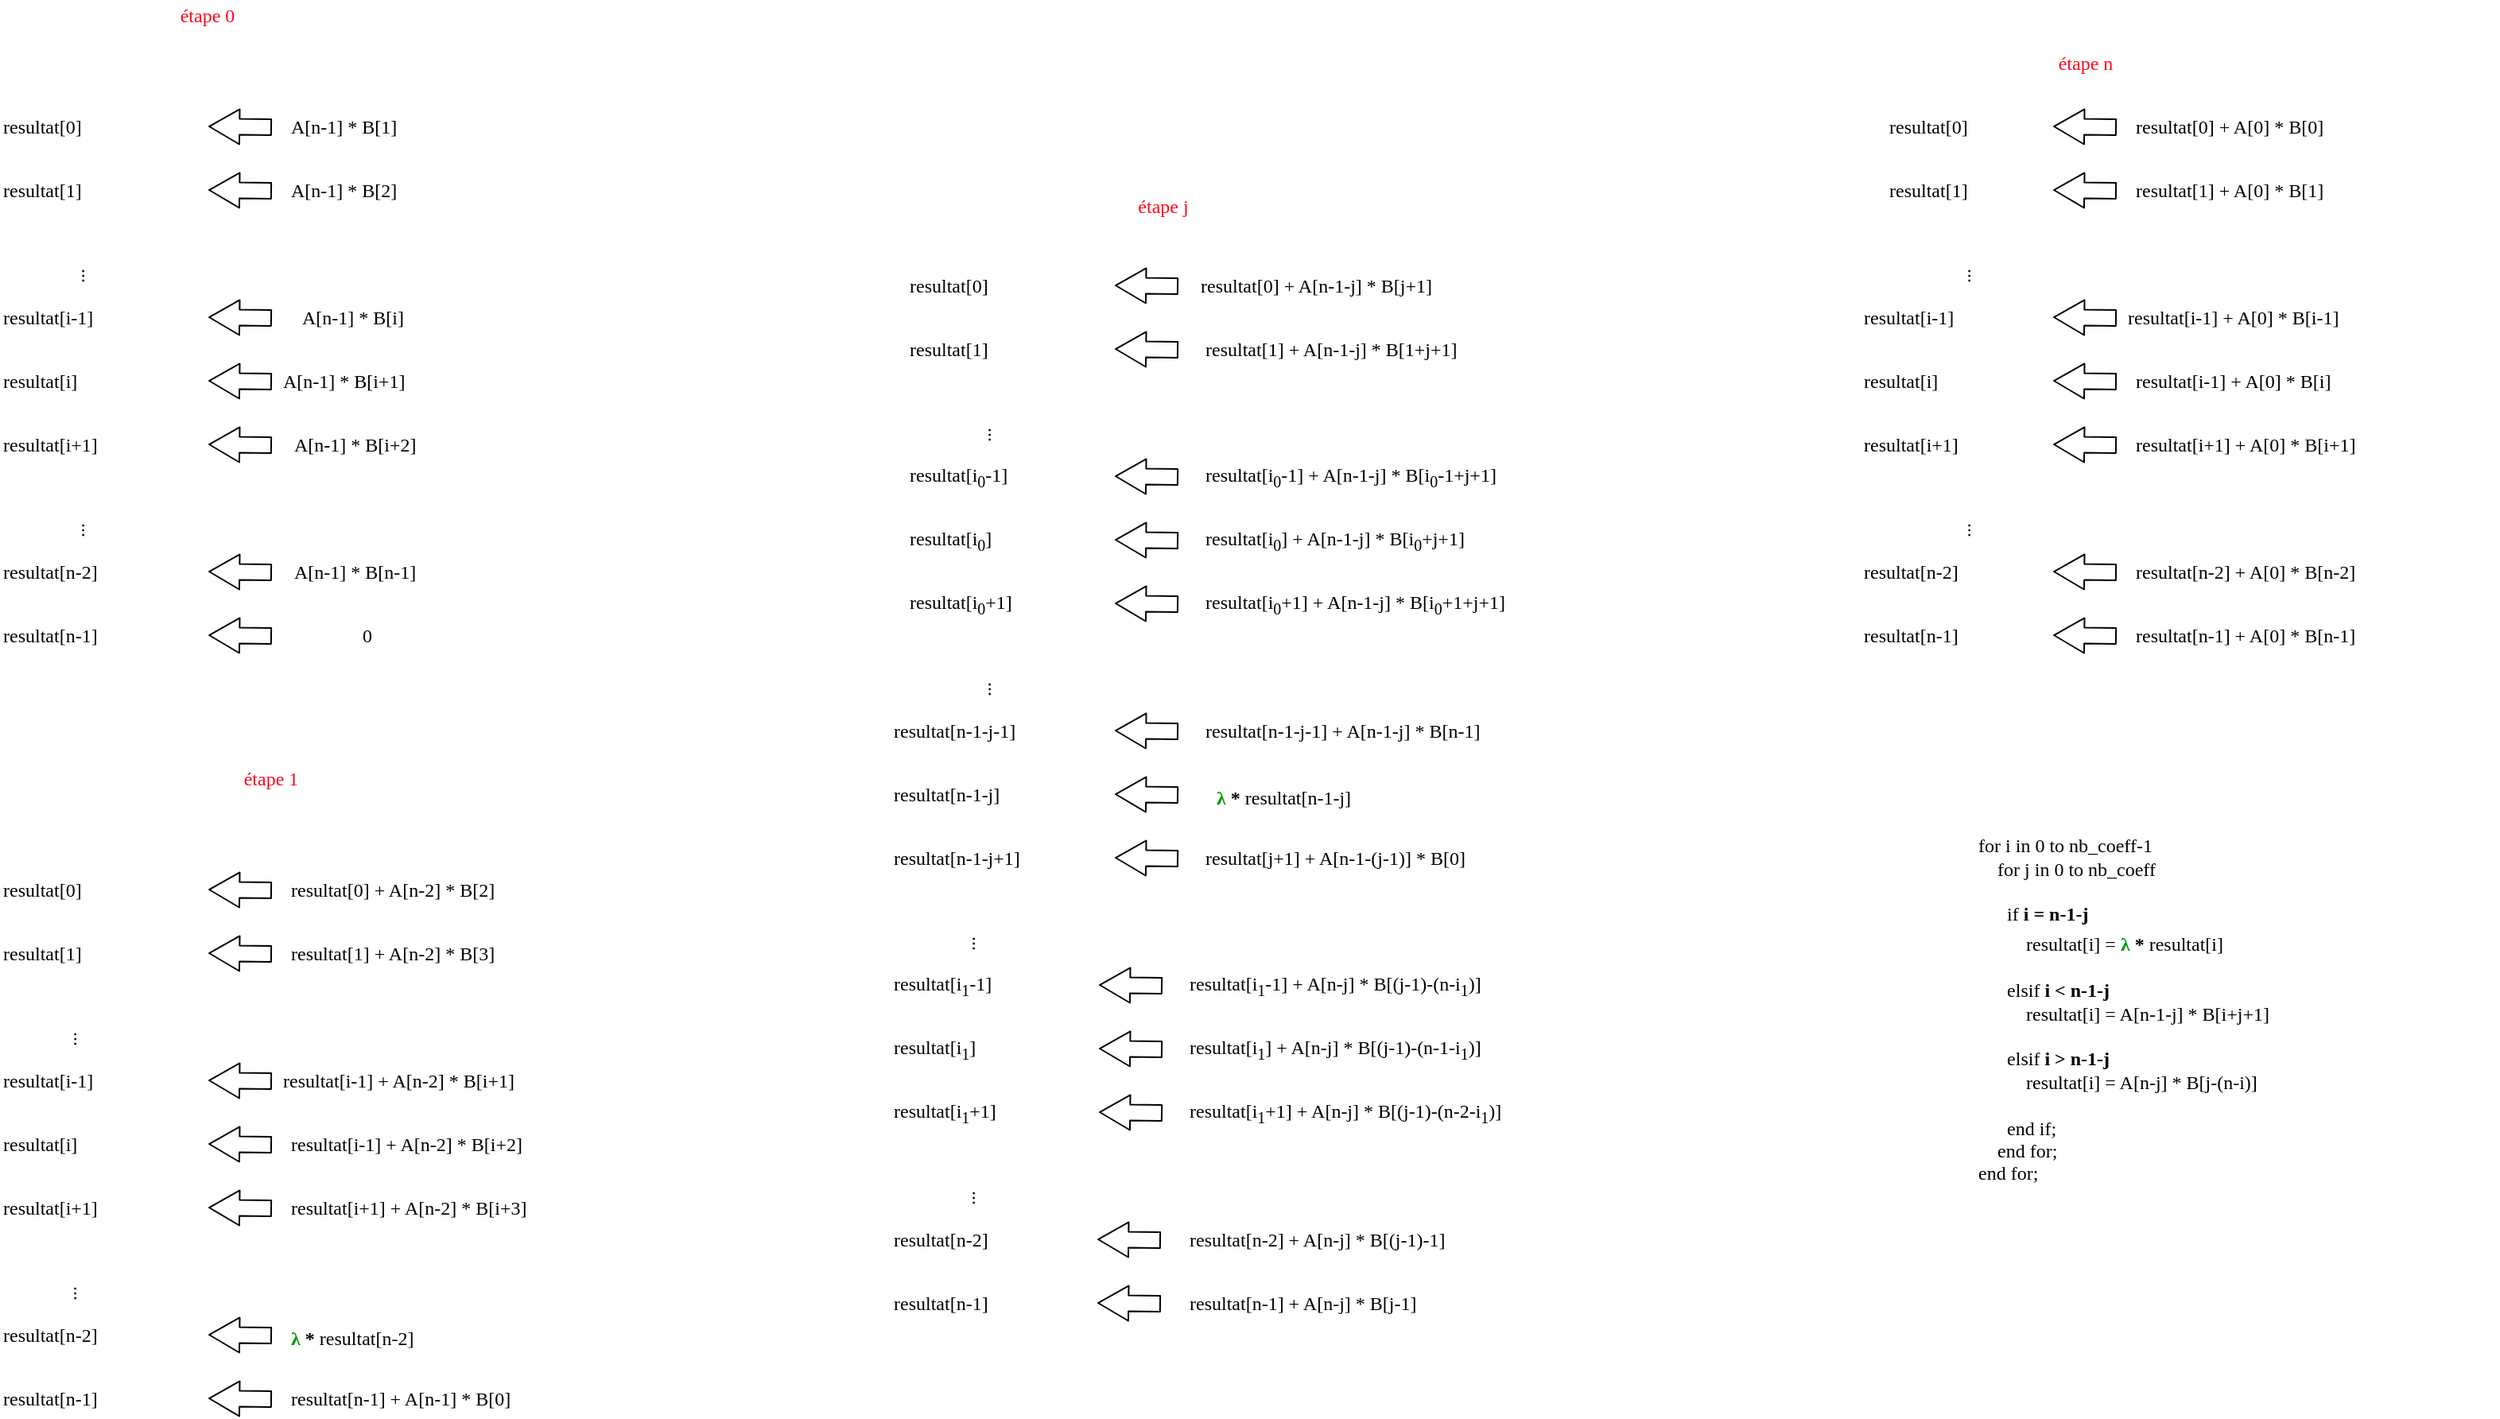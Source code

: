 <mxfile version="14.4.9" type="device"><diagram id="3yetavHpNSmcwZZcxefw" name="Page-1"><mxGraphModel dx="1422" dy="791" grid="1" gridSize="10" guides="1" tooltips="1" connect="1" arrows="1" fold="1" page="1" pageScale="1" pageWidth="1654" pageHeight="2336" math="0" shadow="0"><root><mxCell id="0"/><mxCell id="1" parent="0"/><mxCell id="H-s91K4gVHQevbLeTOUS-2" value="&lt;font face=&quot;Lucida Console&quot;&gt;resultat[1]&lt;/font&gt;" style="text;html=1;align=left;verticalAlign=middle;resizable=0;points=[];autosize=1;" parent="1" vertex="1"><mxGeometry x="230" y="250" width="100" height="20" as="geometry"/></mxCell><mxCell id="H-s91K4gVHQevbLeTOUS-3" value="" style="shape=flexArrow;endArrow=classic;html=1;endWidth=11;endSize=6.04;align=left;" parent="1" edge="1"><mxGeometry width="50" height="50" relative="1" as="geometry"><mxPoint x="401" y="260" as="sourcePoint"/><mxPoint x="361" y="259.5" as="targetPoint"/></mxGeometry></mxCell><mxCell id="H-s91K4gVHQevbLeTOUS-4" value="&lt;font face=&quot;Lucida Console&quot;&gt;resultat[i-1]&lt;/font&gt;" style="text;html=1;align=left;verticalAlign=middle;resizable=0;points=[];autosize=1;" parent="1" vertex="1"><mxGeometry x="230" y="330" width="110" height="20" as="geometry"/></mxCell><mxCell id="H-s91K4gVHQevbLeTOUS-5" value="" style="shape=flexArrow;endArrow=classic;html=1;endWidth=11;endSize=6.04;align=left;" parent="1" edge="1"><mxGeometry width="50" height="50" relative="1" as="geometry"><mxPoint x="401" y="340" as="sourcePoint"/><mxPoint x="361" y="339.5" as="targetPoint"/></mxGeometry></mxCell><mxCell id="H-s91K4gVHQevbLeTOUS-7" value="&lt;font face=&quot;Lucida Console&quot;&gt;...&lt;/font&gt;" style="text;html=1;align=left;verticalAlign=top;resizable=0;points=[];autosize=1;horizontal=0;spacing=2;labelPosition=center;verticalLabelPosition=middle;" parent="1" vertex="1"><mxGeometry x="265" y="290" width="30" height="30" as="geometry"/></mxCell><mxCell id="H-s91K4gVHQevbLeTOUS-8" value="&lt;font face=&quot;Lucida Console&quot;&gt;resultat[i]&lt;/font&gt;" style="text;html=1;align=left;verticalAlign=middle;resizable=0;points=[];autosize=1;" parent="1" vertex="1"><mxGeometry x="230" y="370" width="100" height="20" as="geometry"/></mxCell><mxCell id="H-s91K4gVHQevbLeTOUS-9" value="" style="shape=flexArrow;endArrow=classic;html=1;endWidth=11;endSize=6.04;align=left;" parent="1" edge="1"><mxGeometry width="50" height="50" relative="1" as="geometry"><mxPoint x="401" y="380" as="sourcePoint"/><mxPoint x="361" y="379.5" as="targetPoint"/></mxGeometry></mxCell><mxCell id="H-s91K4gVHQevbLeTOUS-10" value="&lt;font face=&quot;Lucida Console&quot;&gt;resultat[i+1]&lt;/font&gt;" style="text;html=1;align=left;verticalAlign=middle;resizable=0;points=[];autosize=1;" parent="1" vertex="1"><mxGeometry x="230" y="410" width="110" height="20" as="geometry"/></mxCell><mxCell id="H-s91K4gVHQevbLeTOUS-11" value="" style="shape=flexArrow;endArrow=classic;html=1;endWidth=11;endSize=6.04;align=left;" parent="1" edge="1"><mxGeometry width="50" height="50" relative="1" as="geometry"><mxPoint x="401" y="420" as="sourcePoint"/><mxPoint x="361" y="419.5" as="targetPoint"/></mxGeometry></mxCell><mxCell id="H-s91K4gVHQevbLeTOUS-12" value="&lt;font face=&quot;Lucida Console&quot;&gt;resultat[n-2]&lt;/font&gt;" style="text;html=1;align=left;verticalAlign=middle;resizable=0;points=[];autosize=1;" parent="1" vertex="1"><mxGeometry x="230" y="490" width="110" height="20" as="geometry"/></mxCell><mxCell id="H-s91K4gVHQevbLeTOUS-13" value="" style="shape=flexArrow;endArrow=classic;html=1;endWidth=11;endSize=6.04;align=left;" parent="1" edge="1"><mxGeometry width="50" height="50" relative="1" as="geometry"><mxPoint x="401" y="500" as="sourcePoint"/><mxPoint x="361" y="499.5" as="targetPoint"/></mxGeometry></mxCell><mxCell id="H-s91K4gVHQevbLeTOUS-14" value="&lt;font face=&quot;Lucida Console&quot;&gt;...&lt;/font&gt;" style="text;html=1;align=left;verticalAlign=top;resizable=0;points=[];autosize=1;horizontal=0;spacing=2;labelPosition=center;verticalLabelPosition=middle;" parent="1" vertex="1"><mxGeometry x="265" y="450" width="30" height="30" as="geometry"/></mxCell><mxCell id="H-s91K4gVHQevbLeTOUS-31" value="&lt;font face=&quot;Lucida Console&quot;&gt;A[n-1] * B[2]&lt;/font&gt;" style="text;html=1;align=left;verticalAlign=middle;resizable=0;points=[];autosize=1;" parent="1" vertex="1"><mxGeometry x="411" y="250" width="110" height="20" as="geometry"/></mxCell><mxCell id="H-s91K4gVHQevbLeTOUS-32" value="&lt;font face=&quot;Lucida Console&quot;&gt;resultat[n-1]&lt;/font&gt;" style="text;html=1;align=left;verticalAlign=middle;resizable=0;points=[];autosize=1;" parent="1" vertex="1"><mxGeometry x="230" y="530" width="110" height="20" as="geometry"/></mxCell><mxCell id="H-s91K4gVHQevbLeTOUS-33" value="" style="shape=flexArrow;endArrow=classic;html=1;endWidth=11;endSize=6.04;align=left;" parent="1" edge="1"><mxGeometry width="50" height="50" relative="1" as="geometry"><mxPoint x="401" y="540" as="sourcePoint"/><mxPoint x="361" y="539.5" as="targetPoint"/></mxGeometry></mxCell><mxCell id="H-s91K4gVHQevbLeTOUS-34" value="&lt;font face=&quot;Lucida Console&quot;&gt;resultat[0]&lt;/font&gt;" style="text;html=1;align=left;verticalAlign=middle;resizable=0;points=[];autosize=1;" parent="1" vertex="1"><mxGeometry x="230" y="210" width="100" height="20" as="geometry"/></mxCell><mxCell id="H-s91K4gVHQevbLeTOUS-35" value="" style="shape=flexArrow;endArrow=classic;html=1;endWidth=11;endSize=6.04;align=left;" parent="1" edge="1"><mxGeometry width="50" height="50" relative="1" as="geometry"><mxPoint x="401" y="220" as="sourcePoint"/><mxPoint x="361" y="219.5" as="targetPoint"/></mxGeometry></mxCell><mxCell id="H-s91K4gVHQevbLeTOUS-36" value="&lt;font face=&quot;Lucida Console&quot;&gt;A[n-1] * B[1]&lt;/font&gt;" style="text;html=1;align=left;verticalAlign=middle;resizable=0;points=[];autosize=1;" parent="1" vertex="1"><mxGeometry x="411" y="210" width="110" height="20" as="geometry"/></mxCell><mxCell id="H-s91K4gVHQevbLeTOUS-37" value="&lt;font face=&quot;Lucida Console&quot;&gt;A[n-1] * B[i+1]&lt;/font&gt;" style="text;html=1;align=left;verticalAlign=middle;resizable=0;points=[];autosize=1;" parent="1" vertex="1"><mxGeometry x="406" y="370" width="120" height="20" as="geometry"/></mxCell><mxCell id="H-s91K4gVHQevbLeTOUS-38" value="&lt;font face=&quot;Lucida Console&quot;&gt;A[n-1] * B[i]&lt;/font&gt;" style="text;html=1;align=left;verticalAlign=middle;resizable=0;points=[];autosize=1;" parent="1" vertex="1"><mxGeometry x="418" y="330" width="110" height="20" as="geometry"/></mxCell><mxCell id="H-s91K4gVHQevbLeTOUS-39" value="&lt;font face=&quot;Lucida Console&quot;&gt;A[n-1] * B[n-1]&lt;/font&gt;" style="text;html=1;align=left;verticalAlign=middle;resizable=0;points=[];autosize=1;" parent="1" vertex="1"><mxGeometry x="413" y="490" width="120" height="20" as="geometry"/></mxCell><mxCell id="H-s91K4gVHQevbLeTOUS-40" value="&lt;font face=&quot;Lucida Console&quot;&gt;A[n-1] * B[i+2]&lt;/font&gt;" style="text;html=1;align=left;verticalAlign=middle;resizable=0;points=[];autosize=1;" parent="1" vertex="1"><mxGeometry x="413" y="410" width="120" height="20" as="geometry"/></mxCell><mxCell id="H-s91K4gVHQevbLeTOUS-41" value="&lt;font face=&quot;Lucida Console&quot;&gt;0&lt;/font&gt;" style="text;html=1;align=left;verticalAlign=middle;resizable=0;points=[];autosize=1;" parent="1" vertex="1"><mxGeometry x="456" y="530" width="20" height="20" as="geometry"/></mxCell><mxCell id="H-s91K4gVHQevbLeTOUS-42" value="&lt;font face=&quot;Lucida Console&quot;&gt;resultat[1]&lt;/font&gt;" style="text;html=1;align=left;verticalAlign=middle;resizable=0;points=[];autosize=1;" parent="1" vertex="1"><mxGeometry x="230" y="730" width="100" height="20" as="geometry"/></mxCell><mxCell id="H-s91K4gVHQevbLeTOUS-43" value="" style="shape=flexArrow;endArrow=classic;html=1;endWidth=11;endSize=6.04;align=left;" parent="1" edge="1"><mxGeometry width="50" height="50" relative="1" as="geometry"><mxPoint x="401" y="740" as="sourcePoint"/><mxPoint x="361" y="739.5" as="targetPoint"/></mxGeometry></mxCell><mxCell id="H-s91K4gVHQevbLeTOUS-44" value="&lt;font face=&quot;Lucida Console&quot;&gt;resultat[i-1]&lt;/font&gt;" style="text;html=1;align=left;verticalAlign=middle;resizable=0;points=[];autosize=1;" parent="1" vertex="1"><mxGeometry x="230" y="810" width="110" height="20" as="geometry"/></mxCell><mxCell id="H-s91K4gVHQevbLeTOUS-45" value="" style="shape=flexArrow;endArrow=classic;html=1;endWidth=11;endSize=6.04;align=left;" parent="1" edge="1"><mxGeometry width="50" height="50" relative="1" as="geometry"><mxPoint x="401" y="820" as="sourcePoint"/><mxPoint x="361" y="819.5" as="targetPoint"/></mxGeometry></mxCell><mxCell id="H-s91K4gVHQevbLeTOUS-46" value="&lt;font face=&quot;Lucida Console&quot;&gt;...&lt;/font&gt;" style="text;html=1;align=left;verticalAlign=top;resizable=0;points=[];autosize=1;horizontal=0;spacing=2;labelPosition=center;verticalLabelPosition=middle;" parent="1" vertex="1"><mxGeometry x="260" y="770" width="30" height="30" as="geometry"/></mxCell><mxCell id="H-s91K4gVHQevbLeTOUS-47" value="&lt;font face=&quot;Lucida Console&quot;&gt;resultat[i]&lt;/font&gt;" style="text;html=1;align=left;verticalAlign=middle;resizable=0;points=[];autosize=1;" parent="1" vertex="1"><mxGeometry x="230" y="850" width="100" height="20" as="geometry"/></mxCell><mxCell id="H-s91K4gVHQevbLeTOUS-48" value="" style="shape=flexArrow;endArrow=classic;html=1;endWidth=11;endSize=6.04;align=left;" parent="1" edge="1"><mxGeometry width="50" height="50" relative="1" as="geometry"><mxPoint x="401" y="860" as="sourcePoint"/><mxPoint x="361" y="859.5" as="targetPoint"/></mxGeometry></mxCell><mxCell id="H-s91K4gVHQevbLeTOUS-49" value="&lt;font face=&quot;Lucida Console&quot;&gt;resultat[i+1]&lt;/font&gt;" style="text;html=1;align=left;verticalAlign=middle;resizable=0;points=[];autosize=1;" parent="1" vertex="1"><mxGeometry x="230" y="890" width="110" height="20" as="geometry"/></mxCell><mxCell id="H-s91K4gVHQevbLeTOUS-50" value="" style="shape=flexArrow;endArrow=classic;html=1;endWidth=11;endSize=6.04;align=left;" parent="1" edge="1"><mxGeometry width="50" height="50" relative="1" as="geometry"><mxPoint x="401" y="900" as="sourcePoint"/><mxPoint x="361" y="899.5" as="targetPoint"/></mxGeometry></mxCell><mxCell id="H-s91K4gVHQevbLeTOUS-51" value="&lt;font face=&quot;Lucida Console&quot;&gt;resultat[n-2]&lt;/font&gt;" style="text;html=1;align=left;verticalAlign=middle;resizable=0;points=[];autosize=1;" parent="1" vertex="1"><mxGeometry x="230" y="970" width="110" height="20" as="geometry"/></mxCell><mxCell id="H-s91K4gVHQevbLeTOUS-52" value="" style="shape=flexArrow;endArrow=classic;html=1;endWidth=11;endSize=6.04;align=left;" parent="1" edge="1"><mxGeometry width="50" height="50" relative="1" as="geometry"><mxPoint x="401" y="980" as="sourcePoint"/><mxPoint x="361" y="979.5" as="targetPoint"/></mxGeometry></mxCell><mxCell id="H-s91K4gVHQevbLeTOUS-53" value="&lt;font face=&quot;Lucida Console&quot;&gt;...&lt;/font&gt;" style="text;html=1;align=left;verticalAlign=top;resizable=0;points=[];autosize=1;horizontal=0;spacing=2;labelPosition=center;verticalLabelPosition=middle;" parent="1" vertex="1"><mxGeometry x="260" y="930" width="30" height="30" as="geometry"/></mxCell><mxCell id="H-s91K4gVHQevbLeTOUS-55" value="&lt;font face=&quot;Lucida Console&quot;&gt;resultat[n-1]&lt;/font&gt;" style="text;html=1;align=left;verticalAlign=middle;resizable=0;points=[];autosize=1;" parent="1" vertex="1"><mxGeometry x="230" y="1010" width="110" height="20" as="geometry"/></mxCell><mxCell id="H-s91K4gVHQevbLeTOUS-56" value="" style="shape=flexArrow;endArrow=classic;html=1;endWidth=11;endSize=6.04;align=left;" parent="1" edge="1"><mxGeometry width="50" height="50" relative="1" as="geometry"><mxPoint x="401" y="1020" as="sourcePoint"/><mxPoint x="361" y="1019.5" as="targetPoint"/></mxGeometry></mxCell><mxCell id="H-s91K4gVHQevbLeTOUS-57" value="&lt;font face=&quot;Lucida Console&quot;&gt;resultat[0]&lt;/font&gt;" style="text;html=1;align=left;verticalAlign=middle;resizable=0;points=[];autosize=1;" parent="1" vertex="1"><mxGeometry x="230" y="690" width="100" height="20" as="geometry"/></mxCell><mxCell id="H-s91K4gVHQevbLeTOUS-58" value="" style="shape=flexArrow;endArrow=classic;html=1;endWidth=11;endSize=6.04;align=left;" parent="1" edge="1"><mxGeometry width="50" height="50" relative="1" as="geometry"><mxPoint x="401" y="700" as="sourcePoint"/><mxPoint x="361" y="699.5" as="targetPoint"/></mxGeometry></mxCell><mxCell id="H-s91K4gVHQevbLeTOUS-88" value="&lt;font face=&quot;Lucida Console&quot;&gt;resultat[1] + A[n-2] * B[3]&lt;/font&gt;" style="text;html=1;align=left;verticalAlign=middle;resizable=0;points=[];autosize=1;" parent="1" vertex="1"><mxGeometry x="411" y="730" width="210" height="20" as="geometry"/></mxCell><mxCell id="H-s91K4gVHQevbLeTOUS-89" value="&lt;font face=&quot;Lucida Console&quot;&gt;resultat[i-1] + A[n-2] * B[i+1]&lt;br&gt;&lt;/font&gt;" style="text;html=1;align=left;verticalAlign=middle;resizable=0;points=[];autosize=1;" parent="1" vertex="1"><mxGeometry x="406" y="810" width="240" height="20" as="geometry"/></mxCell><mxCell id="H-s91K4gVHQevbLeTOUS-91" value="&lt;font face=&quot;Lucida Console&quot;&gt;resultat[i-1] + A[n-2] * B[i+2]&lt;br&gt;&lt;/font&gt;" style="text;html=1;align=left;verticalAlign=middle;resizable=0;points=[];autosize=1;" parent="1" vertex="1"><mxGeometry x="411" y="850" width="240" height="20" as="geometry"/></mxCell><mxCell id="H-s91K4gVHQevbLeTOUS-92" value="&lt;font face=&quot;Lucida Console&quot;&gt;resultat[i+1] + A[n-2] * B[i+3]&lt;br&gt;&lt;/font&gt;" style="text;html=1;align=left;verticalAlign=middle;resizable=0;points=[];autosize=1;" parent="1" vertex="1"><mxGeometry x="411" y="890" width="240" height="20" as="geometry"/></mxCell><mxCell id="H-s91K4gVHQevbLeTOUS-93" value="&lt;font style=&quot;font-size: 16px&quot; face=&quot;Lucida Console&quot; color=&quot;#009900&quot;&gt;&lt;b&gt;&lt;font style=&quot;font-size: 12px&quot;&gt;&lt;span&gt;λ &lt;font style=&quot;font-size: 12px&quot; color=&quot;#000000&quot;&gt;*&lt;/font&gt; &lt;/span&gt;&lt;/font&gt;&lt;/b&gt;&lt;/font&gt;&lt;font face=&quot;Lucida Console&quot;&gt;resultat[n-2]&lt;/font&gt;" style="text;html=1;align=left;verticalAlign=middle;resizable=0;points=[];autosize=1;" parent="1" vertex="1"><mxGeometry x="411" y="970" width="140" height="20" as="geometry"/></mxCell><mxCell id="H-s91K4gVHQevbLeTOUS-95" value="&lt;font face=&quot;Lucida Console&quot;&gt;resultat[n-1] + A[n-1] * B[0]&lt;br&gt;&lt;/font&gt;" style="text;html=1;align=left;verticalAlign=middle;resizable=0;points=[];autosize=1;" parent="1" vertex="1"><mxGeometry x="411" y="1010" width="230" height="20" as="geometry"/></mxCell><mxCell id="H-s91K4gVHQevbLeTOUS-96" value="&lt;font face=&quot;Lucida Console&quot;&gt;resultat[0] + A[n-2] * B[2]&lt;br&gt;&lt;/font&gt;" style="text;html=1;align=left;verticalAlign=middle;resizable=0;points=[];autosize=1;" parent="1" vertex="1"><mxGeometry x="411" y="690" width="210" height="20" as="geometry"/></mxCell><mxCell id="H-s91K4gVHQevbLeTOUS-98" value="&lt;font face=&quot;Lucida Console&quot;&gt;resultat[1]&lt;/font&gt;" style="text;html=1;align=left;verticalAlign=middle;resizable=0;points=[];autosize=1;" parent="1" vertex="1"><mxGeometry x="800" y="350" width="100" height="20" as="geometry"/></mxCell><mxCell id="H-s91K4gVHQevbLeTOUS-99" value="" style="shape=flexArrow;endArrow=classic;html=1;endWidth=11;endSize=6.04;align=left;" parent="1" edge="1"><mxGeometry width="50" height="50" relative="1" as="geometry"><mxPoint x="971" y="360" as="sourcePoint"/><mxPoint x="931" y="359.5" as="targetPoint"/></mxGeometry></mxCell><mxCell id="H-s91K4gVHQevbLeTOUS-100" value="&lt;font face=&quot;Lucida Console&quot;&gt;resultat[i&lt;sub&gt;0&lt;/sub&gt;-1]&lt;/font&gt;" style="text;html=1;align=left;verticalAlign=middle;resizable=0;points=[];autosize=1;" parent="1" vertex="1"><mxGeometry x="800" y="430" width="120" height="20" as="geometry"/></mxCell><mxCell id="H-s91K4gVHQevbLeTOUS-101" value="" style="shape=flexArrow;endArrow=classic;html=1;endWidth=11;endSize=6.04;align=left;" parent="1" edge="1"><mxGeometry width="50" height="50" relative="1" as="geometry"><mxPoint x="971" y="440" as="sourcePoint"/><mxPoint x="931" y="439.5" as="targetPoint"/></mxGeometry></mxCell><mxCell id="H-s91K4gVHQevbLeTOUS-102" value="&lt;font face=&quot;Lucida Console&quot;&gt;...&lt;/font&gt;" style="text;html=1;align=left;verticalAlign=top;resizable=0;points=[];autosize=1;horizontal=0;spacing=2;labelPosition=center;verticalLabelPosition=middle;" parent="1" vertex="1"><mxGeometry x="835" y="390" width="30" height="30" as="geometry"/></mxCell><mxCell id="H-s91K4gVHQevbLeTOUS-103" value="&lt;font face=&quot;Lucida Console&quot;&gt;resultat[i&lt;sub&gt;0&lt;/sub&gt;]&lt;/font&gt;" style="text;html=1;align=left;verticalAlign=middle;resizable=0;points=[];autosize=1;" parent="1" vertex="1"><mxGeometry x="800" y="470" width="100" height="20" as="geometry"/></mxCell><mxCell id="H-s91K4gVHQevbLeTOUS-104" value="" style="shape=flexArrow;endArrow=classic;html=1;endWidth=11;endSize=6.04;align=left;" parent="1" edge="1"><mxGeometry width="50" height="50" relative="1" as="geometry"><mxPoint x="971" y="480" as="sourcePoint"/><mxPoint x="931" y="479.5" as="targetPoint"/></mxGeometry></mxCell><mxCell id="H-s91K4gVHQevbLeTOUS-105" value="&lt;font face=&quot;Lucida Console&quot;&gt;resultat[i&lt;sub&gt;0&lt;/sub&gt;+1]&lt;/font&gt;" style="text;html=1;align=left;verticalAlign=middle;resizable=0;points=[];autosize=1;" parent="1" vertex="1"><mxGeometry x="800" y="510" width="120" height="20" as="geometry"/></mxCell><mxCell id="H-s91K4gVHQevbLeTOUS-106" value="" style="shape=flexArrow;endArrow=classic;html=1;endWidth=11;endSize=6.04;align=left;" parent="1" edge="1"><mxGeometry width="50" height="50" relative="1" as="geometry"><mxPoint x="971" y="520" as="sourcePoint"/><mxPoint x="931" y="519.5" as="targetPoint"/></mxGeometry></mxCell><mxCell id="H-s91K4gVHQevbLeTOUS-107" value="&lt;font face=&quot;Lucida Console&quot;&gt;resultat[n-2]&lt;/font&gt;" style="text;html=1;align=left;verticalAlign=middle;resizable=0;points=[];autosize=1;" parent="1" vertex="1"><mxGeometry x="790" y="910" width="110" height="20" as="geometry"/></mxCell><mxCell id="H-s91K4gVHQevbLeTOUS-108" value="" style="shape=flexArrow;endArrow=classic;html=1;endWidth=11;endSize=6.04;align=left;" parent="1" edge="1"><mxGeometry width="50" height="50" relative="1" as="geometry"><mxPoint x="960" y="920" as="sourcePoint"/><mxPoint x="920" y="919.5" as="targetPoint"/></mxGeometry></mxCell><mxCell id="H-s91K4gVHQevbLeTOUS-109" value="&lt;font face=&quot;Lucida Console&quot;&gt;...&lt;/font&gt;" style="text;html=1;align=left;verticalAlign=top;resizable=0;points=[];autosize=1;horizontal=0;spacing=2;labelPosition=center;verticalLabelPosition=middle;" parent="1" vertex="1"><mxGeometry x="835" y="550" width="30" height="30" as="geometry"/></mxCell><mxCell id="H-s91K4gVHQevbLeTOUS-110" value="&lt;font face=&quot;Lucida Console&quot;&gt;resultat[n-1]&lt;/font&gt;" style="text;html=1;align=left;verticalAlign=middle;resizable=0;points=[];autosize=1;" parent="1" vertex="1"><mxGeometry x="790" y="950" width="110" height="20" as="geometry"/></mxCell><mxCell id="H-s91K4gVHQevbLeTOUS-111" value="" style="shape=flexArrow;endArrow=classic;html=1;endWidth=11;endSize=6.04;align=left;" parent="1" edge="1"><mxGeometry width="50" height="50" relative="1" as="geometry"><mxPoint x="960" y="960" as="sourcePoint"/><mxPoint x="920" y="959.5" as="targetPoint"/></mxGeometry></mxCell><mxCell id="H-s91K4gVHQevbLeTOUS-112" value="&lt;font face=&quot;Lucida Console&quot;&gt;resultat[0]&lt;/font&gt;" style="text;html=1;align=left;verticalAlign=middle;resizable=0;points=[];autosize=1;" parent="1" vertex="1"><mxGeometry x="800" y="310" width="100" height="20" as="geometry"/></mxCell><mxCell id="H-s91K4gVHQevbLeTOUS-113" value="" style="shape=flexArrow;endArrow=classic;html=1;endWidth=11;endSize=6.04;align=left;" parent="1" edge="1"><mxGeometry width="50" height="50" relative="1" as="geometry"><mxPoint x="971" y="320" as="sourcePoint"/><mxPoint x="931" y="319.5" as="targetPoint"/></mxGeometry></mxCell><mxCell id="H-s91K4gVHQevbLeTOUS-114" value="&lt;font face=&quot;Lucida Console&quot;&gt;resultat[1] + A[n-1-j] * B[1+j+1]&lt;/font&gt;" style="text;html=1;align=left;verticalAlign=middle;resizable=0;points=[];autosize=1;" parent="1" vertex="1"><mxGeometry x="986" y="350" width="250" height="20" as="geometry"/></mxCell><mxCell id="H-s91K4gVHQevbLeTOUS-115" value="&lt;font face=&quot;Lucida Console&quot;&gt;resultat[i&lt;sub&gt;0&lt;/sub&gt;-1] + A[n-1-j] * B[i&lt;sub&gt;0&lt;/sub&gt;-1+j+1]&lt;br&gt;&lt;/font&gt;" style="text;html=1;align=left;verticalAlign=middle;resizable=0;points=[];autosize=1;" parent="1" vertex="1"><mxGeometry x="986" y="430" width="300" height="20" as="geometry"/></mxCell><mxCell id="H-s91K4gVHQevbLeTOUS-116" value="&lt;font face=&quot;Lucida Console&quot;&gt;resultat[i&lt;sub&gt;0&lt;/sub&gt;] + A[n-1-j] * B[i&lt;sub&gt;0&lt;/sub&gt;+j+1]&lt;br&gt;&lt;/font&gt;" style="text;html=1;align=left;verticalAlign=middle;resizable=0;points=[];autosize=1;" parent="1" vertex="1"><mxGeometry x="986" y="470" width="270" height="20" as="geometry"/></mxCell><mxCell id="H-s91K4gVHQevbLeTOUS-117" value="&lt;font face=&quot;Lucida Console&quot;&gt;resultat[i&lt;sub&gt;0&lt;/sub&gt;+1] + A[n-1-j] * B[i&lt;sub&gt;0&lt;/sub&gt;+1+j+1]&lt;br&gt;&lt;/font&gt;" style="text;html=1;align=left;verticalAlign=middle;resizable=0;points=[];autosize=1;" parent="1" vertex="1"><mxGeometry x="986" y="510" width="300" height="20" as="geometry"/></mxCell><mxCell id="H-s91K4gVHQevbLeTOUS-119" value="&lt;font face=&quot;Lucida Console&quot;&gt;resultat[n-1] + A[n-j] * B[j-1]&lt;br&gt;&lt;/font&gt;" style="text;html=1;align=left;verticalAlign=middle;resizable=0;points=[];autosize=1;" parent="1" vertex="1"><mxGeometry x="976" y="950" width="240" height="20" as="geometry"/></mxCell><mxCell id="H-s91K4gVHQevbLeTOUS-120" value="&lt;font face=&quot;Lucida Console&quot;&gt;resultat[0] + A[n-1-j] * B[j+1]&lt;br&gt;&lt;/font&gt;" style="text;html=1;align=left;verticalAlign=middle;resizable=0;points=[];autosize=1;" parent="1" vertex="1"><mxGeometry x="983" y="310" width="240" height="20" as="geometry"/></mxCell><mxCell id="H-s91K4gVHQevbLeTOUS-151" value="&lt;font face=&quot;Lucida Console&quot;&gt;resultat[n-1-j-1]&lt;/font&gt;" style="text;html=1;align=left;verticalAlign=middle;resizable=0;points=[];autosize=1;" parent="1" vertex="1"><mxGeometry x="790" y="590" width="140" height="20" as="geometry"/></mxCell><mxCell id="H-s91K4gVHQevbLeTOUS-152" value="" style="shape=flexArrow;endArrow=classic;html=1;endWidth=11;endSize=6.04;align=left;" parent="1" edge="1"><mxGeometry width="50" height="50" relative="1" as="geometry"><mxPoint x="971" y="600" as="sourcePoint"/><mxPoint x="931" y="599.5" as="targetPoint"/></mxGeometry></mxCell><mxCell id="H-s91K4gVHQevbLeTOUS-153" value="&lt;font face=&quot;Lucida Console&quot;&gt;resultat[n-1-j]&lt;/font&gt;" style="text;html=1;align=left;verticalAlign=middle;resizable=0;points=[];autosize=1;" parent="1" vertex="1"><mxGeometry x="790" y="630" width="120" height="20" as="geometry"/></mxCell><mxCell id="H-s91K4gVHQevbLeTOUS-154" value="" style="shape=flexArrow;endArrow=classic;html=1;endWidth=11;endSize=6.04;align=left;" parent="1" edge="1"><mxGeometry width="50" height="50" relative="1" as="geometry"><mxPoint x="971" y="640" as="sourcePoint"/><mxPoint x="931" y="639.5" as="targetPoint"/></mxGeometry></mxCell><mxCell id="H-s91K4gVHQevbLeTOUS-155" value="&lt;font face=&quot;Lucida Console&quot;&gt;resultat[n-1-j+1]&lt;/font&gt;" style="text;html=1;align=left;verticalAlign=middle;resizable=0;points=[];autosize=1;" parent="1" vertex="1"><mxGeometry x="790" y="670" width="140" height="20" as="geometry"/></mxCell><mxCell id="H-s91K4gVHQevbLeTOUS-156" value="" style="shape=flexArrow;endArrow=classic;html=1;endWidth=11;endSize=6.04;align=left;" parent="1" edge="1"><mxGeometry width="50" height="50" relative="1" as="geometry"><mxPoint x="971" y="680" as="sourcePoint"/><mxPoint x="931" y="679.5" as="targetPoint"/></mxGeometry></mxCell><mxCell id="H-s91K4gVHQevbLeTOUS-157" value="&lt;font face=&quot;Lucida Console&quot;&gt;...&lt;/font&gt;" style="text;html=1;align=left;verticalAlign=top;resizable=0;points=[];autosize=1;horizontal=0;spacing=2;labelPosition=center;verticalLabelPosition=middle;" parent="1" vertex="1"><mxGeometry x="825" y="870" width="30" height="30" as="geometry"/></mxCell><mxCell id="H-s91K4gVHQevbLeTOUS-158" value="&lt;font face=&quot;Lucida Console&quot;&gt;resultat[n-1-j-1] + A[n-1-j] * B[n-1]&lt;br&gt;&lt;/font&gt;" style="text;html=1;align=left;verticalAlign=middle;resizable=0;points=[];autosize=1;" parent="1" vertex="1"><mxGeometry x="986" y="590" width="280" height="20" as="geometry"/></mxCell><mxCell id="H-s91K4gVHQevbLeTOUS-160" value="&lt;font face=&quot;Lucida Console&quot;&gt;resultat[j+1] + A[n-1-(j-1)] * B[0]&lt;br&gt;&lt;/font&gt;" style="text;html=1;align=left;verticalAlign=middle;resizable=0;points=[];autosize=1;" parent="1" vertex="1"><mxGeometry x="986" y="670" width="270" height="20" as="geometry"/></mxCell><mxCell id="H-s91K4gVHQevbLeTOUS-161" value="&lt;font style=&quot;font-size: 16px&quot; face=&quot;Lucida Console&quot; color=&quot;#009900&quot;&gt;&lt;b&gt;&lt;font style=&quot;font-size: 12px&quot;&gt;&lt;span&gt;λ &lt;font style=&quot;font-size: 12px&quot; color=&quot;#000000&quot;&gt;*&lt;/font&gt; &lt;/span&gt;&lt;/font&gt;&lt;/b&gt;&lt;/font&gt;&lt;font face=&quot;Lucida Console&quot;&gt;resultat[n-1-j]&lt;/font&gt;" style="text;html=1;align=left;verticalAlign=middle;resizable=0;points=[];autosize=1;" parent="1" vertex="1"><mxGeometry x="993" y="630" width="150" height="20" as="geometry"/></mxCell><mxCell id="H-s91K4gVHQevbLeTOUS-162" value="&lt;font face=&quot;Lucida Console&quot;&gt;resultat[n-2] + A[n-j] * B[(j-1)-1]&lt;br&gt;&lt;/font&gt;" style="text;html=1;align=left;verticalAlign=middle;resizable=0;points=[];autosize=1;" parent="1" vertex="1"><mxGeometry x="976" y="910" width="270" height="20" as="geometry"/></mxCell><mxCell id="H-s91K4gVHQevbLeTOUS-163" value="&lt;font face=&quot;Lucida Console&quot;&gt;resultat[i&lt;sub&gt;1&lt;/sub&gt;-1]&lt;/font&gt;" style="text;html=1;align=left;verticalAlign=middle;resizable=0;points=[];autosize=1;" parent="1" vertex="1"><mxGeometry x="790" y="750" width="120" height="20" as="geometry"/></mxCell><mxCell id="H-s91K4gVHQevbLeTOUS-164" value="" style="shape=flexArrow;endArrow=classic;html=1;endWidth=11;endSize=6.04;align=left;" parent="1" edge="1"><mxGeometry width="50" height="50" relative="1" as="geometry"><mxPoint x="961" y="760" as="sourcePoint"/><mxPoint x="921" y="759.5" as="targetPoint"/></mxGeometry></mxCell><mxCell id="H-s91K4gVHQevbLeTOUS-165" value="&lt;font face=&quot;Lucida Console&quot;&gt;...&lt;/font&gt;" style="text;html=1;align=left;verticalAlign=top;resizable=0;points=[];autosize=1;horizontal=0;spacing=2;labelPosition=center;verticalLabelPosition=middle;" parent="1" vertex="1"><mxGeometry x="825" y="710" width="30" height="30" as="geometry"/></mxCell><mxCell id="H-s91K4gVHQevbLeTOUS-166" value="&lt;font face=&quot;Lucida Console&quot;&gt;resultat[i&lt;sub&gt;1&lt;/sub&gt;]&lt;/font&gt;" style="text;html=1;align=left;verticalAlign=middle;resizable=0;points=[];autosize=1;" parent="1" vertex="1"><mxGeometry x="790" y="790" width="100" height="20" as="geometry"/></mxCell><mxCell id="H-s91K4gVHQevbLeTOUS-167" value="" style="shape=flexArrow;endArrow=classic;html=1;endWidth=11;endSize=6.04;align=left;" parent="1" edge="1"><mxGeometry width="50" height="50" relative="1" as="geometry"><mxPoint x="961" y="800" as="sourcePoint"/><mxPoint x="921" y="799.5" as="targetPoint"/></mxGeometry></mxCell><mxCell id="H-s91K4gVHQevbLeTOUS-168" value="&lt;font face=&quot;Lucida Console&quot;&gt;resultat[i&lt;sub&gt;1&lt;/sub&gt;+1]&lt;/font&gt;" style="text;html=1;align=left;verticalAlign=middle;resizable=0;points=[];autosize=1;" parent="1" vertex="1"><mxGeometry x="790" y="830" width="120" height="20" as="geometry"/></mxCell><mxCell id="H-s91K4gVHQevbLeTOUS-169" value="" style="shape=flexArrow;endArrow=classic;html=1;endWidth=11;endSize=6.04;align=left;" parent="1" edge="1"><mxGeometry width="50" height="50" relative="1" as="geometry"><mxPoint x="961" y="840" as="sourcePoint"/><mxPoint x="921" y="839.5" as="targetPoint"/></mxGeometry></mxCell><mxCell id="H-s91K4gVHQevbLeTOUS-170" value="&lt;font face=&quot;Lucida Console&quot;&gt;resultat[i&lt;sub&gt;1&lt;/sub&gt;-1] + A[n-j] * B[&lt;/font&gt;&lt;font face=&quot;Lucida Console&quot;&gt;&lt;font face=&quot;Lucida Console&quot;&gt;(j-1)-(n-i&lt;sub&gt;1&lt;/sub&gt;)&lt;/font&gt;]&lt;br&gt;&lt;/font&gt;" style="text;html=1;align=left;verticalAlign=middle;resizable=0;points=[];autosize=1;" parent="1" vertex="1"><mxGeometry x="976" y="750" width="310" height="20" as="geometry"/></mxCell><mxCell id="H-s91K4gVHQevbLeTOUS-171" value="&lt;font face=&quot;Lucida Console&quot;&gt;resultat[i&lt;sub&gt;1&lt;/sub&gt;] + A[n-j] * B[(j-1)-(n-1-i&lt;sub&gt;1&lt;/sub&gt;)]&lt;br&gt;&lt;/font&gt;" style="text;html=1;align=left;verticalAlign=middle;resizable=0;points=[];autosize=1;" parent="1" vertex="1"><mxGeometry x="976" y="790" width="310" height="20" as="geometry"/></mxCell><mxCell id="H-s91K4gVHQevbLeTOUS-172" value="&lt;font face=&quot;Lucida Console&quot;&gt;resultat[i&lt;sub&gt;1&lt;/sub&gt;+1] + A[n-j] * B[&lt;/font&gt;&lt;font face=&quot;Lucida Console&quot;&gt;&lt;font face=&quot;Lucida Console&quot;&gt;(j-1)-(n-2-i&lt;sub&gt;1&lt;/sub&gt;)&lt;/font&gt;]&lt;br&gt;&lt;/font&gt;" style="text;html=1;align=left;verticalAlign=middle;resizable=0;points=[];autosize=1;" parent="1" vertex="1"><mxGeometry x="976" y="830" width="320" height="20" as="geometry"/></mxCell><mxCell id="H-s91K4gVHQevbLeTOUS-174" value="&lt;font face=&quot;Lucida Console&quot; color=&quot;#FF071C&quot;&gt;étape 0&lt;/font&gt;" style="text;html=1;align=center;verticalAlign=middle;resizable=0;points=[];autosize=1;" parent="1" vertex="1"><mxGeometry x="325" y="140" width="70" height="20" as="geometry"/></mxCell><mxCell id="H-s91K4gVHQevbLeTOUS-175" value="&lt;font face=&quot;Lucida Console&quot; color=&quot;#FF071C&quot;&gt;étape 1&lt;/font&gt;" style="text;html=1;align=center;verticalAlign=middle;resizable=0;points=[];autosize=1;" parent="1" vertex="1"><mxGeometry x="365" y="620" width="70" height="20" as="geometry"/></mxCell><mxCell id="H-s91K4gVHQevbLeTOUS-176" value="&lt;font face=&quot;Lucida Console&quot; color=&quot;#FF071C&quot;&gt;étape j&lt;/font&gt;" style="text;html=1;align=center;verticalAlign=middle;resizable=0;points=[];autosize=1;" parent="1" vertex="1"><mxGeometry x="926" y="260" width="70" height="20" as="geometry"/></mxCell><mxCell id="H-s91K4gVHQevbLeTOUS-177" value="&lt;font face=&quot;Lucida Console&quot;&gt;resultat[1]&lt;/font&gt;" style="text;html=1;align=left;verticalAlign=middle;resizable=0;points=[];autosize=1;" parent="1" vertex="1"><mxGeometry x="1416" y="250" width="100" height="20" as="geometry"/></mxCell><mxCell id="H-s91K4gVHQevbLeTOUS-178" value="" style="shape=flexArrow;endArrow=classic;html=1;endWidth=11;endSize=6.04;align=left;" parent="1" edge="1"><mxGeometry width="50" height="50" relative="1" as="geometry"><mxPoint x="1561" y="260" as="sourcePoint"/><mxPoint x="1521" y="259.5" as="targetPoint"/></mxGeometry></mxCell><mxCell id="H-s91K4gVHQevbLeTOUS-179" value="&lt;font face=&quot;Lucida Console&quot;&gt;resultat[i-1]&lt;/font&gt;" style="text;html=1;align=left;verticalAlign=middle;resizable=0;points=[];autosize=1;" parent="1" vertex="1"><mxGeometry x="1400" y="330" width="110" height="20" as="geometry"/></mxCell><mxCell id="H-s91K4gVHQevbLeTOUS-180" value="" style="shape=flexArrow;endArrow=classic;html=1;endWidth=11;endSize=6.04;align=left;" parent="1" edge="1"><mxGeometry width="50" height="50" relative="1" as="geometry"><mxPoint x="1561" y="340" as="sourcePoint"/><mxPoint x="1521" y="339.5" as="targetPoint"/></mxGeometry></mxCell><mxCell id="H-s91K4gVHQevbLeTOUS-181" value="&lt;font face=&quot;Lucida Console&quot;&gt;...&lt;/font&gt;" style="text;html=1;align=left;verticalAlign=top;resizable=0;points=[];autosize=1;horizontal=0;spacing=2;labelPosition=center;verticalLabelPosition=middle;" parent="1" vertex="1"><mxGeometry x="1451" y="290" width="30" height="30" as="geometry"/></mxCell><mxCell id="H-s91K4gVHQevbLeTOUS-182" value="&lt;font face=&quot;Lucida Console&quot;&gt;resultat[i]&lt;/font&gt;" style="text;html=1;align=left;verticalAlign=middle;resizable=0;points=[];autosize=1;" parent="1" vertex="1"><mxGeometry x="1400" y="370" width="100" height="20" as="geometry"/></mxCell><mxCell id="H-s91K4gVHQevbLeTOUS-183" value="" style="shape=flexArrow;endArrow=classic;html=1;endWidth=11;endSize=6.04;align=left;" parent="1" edge="1"><mxGeometry width="50" height="50" relative="1" as="geometry"><mxPoint x="1561" y="380" as="sourcePoint"/><mxPoint x="1521" y="379.5" as="targetPoint"/></mxGeometry></mxCell><mxCell id="H-s91K4gVHQevbLeTOUS-184" value="&lt;font face=&quot;Lucida Console&quot;&gt;resultat[i+1]&lt;/font&gt;" style="text;html=1;align=left;verticalAlign=middle;resizable=0;points=[];autosize=1;" parent="1" vertex="1"><mxGeometry x="1400" y="410" width="110" height="20" as="geometry"/></mxCell><mxCell id="H-s91K4gVHQevbLeTOUS-185" value="" style="shape=flexArrow;endArrow=classic;html=1;endWidth=11;endSize=6.04;align=left;" parent="1" edge="1"><mxGeometry width="50" height="50" relative="1" as="geometry"><mxPoint x="1561" y="420" as="sourcePoint"/><mxPoint x="1521" y="419.5" as="targetPoint"/></mxGeometry></mxCell><mxCell id="H-s91K4gVHQevbLeTOUS-186" value="&lt;font face=&quot;Lucida Console&quot;&gt;resultat[n-2]&lt;/font&gt;" style="text;html=1;align=left;verticalAlign=middle;resizable=0;points=[];autosize=1;" parent="1" vertex="1"><mxGeometry x="1400" y="490" width="110" height="20" as="geometry"/></mxCell><mxCell id="H-s91K4gVHQevbLeTOUS-187" value="" style="shape=flexArrow;endArrow=classic;html=1;endWidth=11;endSize=6.04;align=left;" parent="1" edge="1"><mxGeometry width="50" height="50" relative="1" as="geometry"><mxPoint x="1561" y="500" as="sourcePoint"/><mxPoint x="1521" y="499.5" as="targetPoint"/></mxGeometry></mxCell><mxCell id="H-s91K4gVHQevbLeTOUS-188" value="&lt;font face=&quot;Lucida Console&quot;&gt;...&lt;/font&gt;" style="text;html=1;align=left;verticalAlign=top;resizable=0;points=[];autosize=1;horizontal=0;spacing=2;labelPosition=center;verticalLabelPosition=middle;" parent="1" vertex="1"><mxGeometry x="1451" y="450" width="30" height="30" as="geometry"/></mxCell><mxCell id="H-s91K4gVHQevbLeTOUS-189" value="&lt;font face=&quot;Lucida Console&quot;&gt;resultat[n-1]&lt;/font&gt;" style="text;html=1;align=left;verticalAlign=middle;resizable=0;points=[];autosize=1;" parent="1" vertex="1"><mxGeometry x="1400" y="530" width="110" height="20" as="geometry"/></mxCell><mxCell id="H-s91K4gVHQevbLeTOUS-190" value="" style="shape=flexArrow;endArrow=classic;html=1;endWidth=11;endSize=6.04;align=left;" parent="1" edge="1"><mxGeometry width="50" height="50" relative="1" as="geometry"><mxPoint x="1561" y="540" as="sourcePoint"/><mxPoint x="1521" y="539.5" as="targetPoint"/></mxGeometry></mxCell><mxCell id="H-s91K4gVHQevbLeTOUS-191" value="&lt;font face=&quot;Lucida Console&quot;&gt;resultat[0]&lt;/font&gt;" style="text;html=1;align=left;verticalAlign=middle;resizable=0;points=[];autosize=1;" parent="1" vertex="1"><mxGeometry x="1416" y="210" width="100" height="20" as="geometry"/></mxCell><mxCell id="H-s91K4gVHQevbLeTOUS-192" value="" style="shape=flexArrow;endArrow=classic;html=1;endWidth=11;endSize=6.04;align=left;" parent="1" edge="1"><mxGeometry width="50" height="50" relative="1" as="geometry"><mxPoint x="1561" y="220" as="sourcePoint"/><mxPoint x="1521" y="219.5" as="targetPoint"/></mxGeometry></mxCell><mxCell id="H-s91K4gVHQevbLeTOUS-193" value="&lt;font face=&quot;Lucida Console&quot;&gt;resultat[1] + A[0] * B[1]&lt;/font&gt;" style="text;html=1;align=left;verticalAlign=middle;resizable=0;points=[];autosize=1;" parent="1" vertex="1"><mxGeometry x="1571" y="250" width="200" height="20" as="geometry"/></mxCell><mxCell id="H-s91K4gVHQevbLeTOUS-194" value="&lt;font face=&quot;Lucida Console&quot;&gt;resultat[i-1] + A[0] * B[i-1]&lt;br&gt;&lt;/font&gt;" style="text;html=1;align=left;verticalAlign=middle;resizable=0;points=[];autosize=1;" parent="1" vertex="1"><mxGeometry x="1566" y="330" width="230" height="20" as="geometry"/></mxCell><mxCell id="H-s91K4gVHQevbLeTOUS-195" value="&lt;font face=&quot;Lucida Console&quot;&gt;resultat[i-1] + A[0] * B[i]&lt;br&gt;&lt;/font&gt;" style="text;html=1;align=left;verticalAlign=middle;resizable=0;points=[];autosize=1;" parent="1" vertex="1"><mxGeometry x="1571" y="370" width="210" height="20" as="geometry"/></mxCell><mxCell id="H-s91K4gVHQevbLeTOUS-196" value="&lt;font face=&quot;Lucida Console&quot;&gt;resultat[i+1] + A[0] * B[i+1]&lt;br&gt;&lt;/font&gt;" style="text;html=1;align=left;verticalAlign=middle;resizable=0;points=[];autosize=1;" parent="1" vertex="1"><mxGeometry x="1571" y="410" width="230" height="20" as="geometry"/></mxCell><mxCell id="H-s91K4gVHQevbLeTOUS-198" value="&lt;font face=&quot;Lucida Console&quot;&gt;resultat[n-1] + A[0] * B[n-1]&lt;br&gt;&lt;/font&gt;" style="text;html=1;align=left;verticalAlign=middle;resizable=0;points=[];autosize=1;" parent="1" vertex="1"><mxGeometry x="1571" y="530" width="230" height="20" as="geometry"/></mxCell><mxCell id="H-s91K4gVHQevbLeTOUS-199" value="&lt;font face=&quot;Lucida Console&quot;&gt;resultat[0] + A[0] * B[0]&lt;br&gt;&lt;/font&gt;" style="text;html=1;align=left;verticalAlign=middle;resizable=0;points=[];autosize=1;" parent="1" vertex="1"><mxGeometry x="1571" y="210" width="200" height="20" as="geometry"/></mxCell><mxCell id="H-s91K4gVHQevbLeTOUS-200" value="&lt;font face=&quot;Lucida Console&quot; color=&quot;#FF071C&quot;&gt;étape n&lt;/font&gt;" style="text;html=1;align=center;verticalAlign=middle;resizable=0;points=[];autosize=1;" parent="1" vertex="1"><mxGeometry x="1506" y="170" width="70" height="20" as="geometry"/></mxCell><mxCell id="H-s91K4gVHQevbLeTOUS-201" value="&lt;font face=&quot;Lucida Console&quot;&gt;resultat[n-2] + A[0] * B[n-2]&lt;br&gt;&lt;/font&gt;" style="text;html=1;align=left;verticalAlign=middle;resizable=0;points=[];autosize=1;" parent="1" vertex="1"><mxGeometry x="1571" y="490" width="230" height="20" as="geometry"/></mxCell><mxCell id="H-s91K4gVHQevbLeTOUS-202" value="&lt;div align=&quot;left&quot;&gt;&lt;font face=&quot;Lucida Console&quot;&gt;for i in 0 to nb_coeff-1&lt;/font&gt;&lt;/div&gt;&lt;div align=&quot;left&quot;&gt;&lt;font face=&quot;Lucida Console&quot;&gt;&amp;nbsp;&amp;nbsp;&amp;nbsp; for j in 0 to nb_coeff&lt;/font&gt;&lt;/div&gt;&lt;div align=&quot;left&quot;&gt;&lt;font face=&quot;Lucida Console&quot;&gt;&amp;nbsp;&amp;nbsp;&amp;nbsp;&amp;nbsp;&amp;nbsp; &lt;br&gt;&lt;/font&gt;&lt;/div&gt;&lt;div align=&quot;left&quot;&gt;&lt;font style=&quot;font-size: 12px&quot; face=&quot;Lucida Console&quot;&gt;&amp;nbsp;&amp;nbsp;&amp;nbsp;&amp;nbsp;&amp;nbsp; if &lt;font style=&quot;font-size: 12px&quot;&gt;&lt;b&gt;i = n-1-j&lt;/b&gt;&lt;/font&gt;&lt;/font&gt;&lt;/div&gt;&lt;div align=&quot;left&quot;&gt;&lt;font style=&quot;font-size: 12px&quot; face=&quot;Lucida Console&quot;&gt;&amp;nbsp;&amp;nbsp;&amp;nbsp;&amp;nbsp;&amp;nbsp; &amp;nbsp; &amp;nbsp; resultat[i] = &lt;/font&gt;&lt;font style=&quot;font-size: 16px&quot; face=&quot;Lucida Console&quot; color=&quot;#009900&quot;&gt;&lt;b&gt;&lt;font style=&quot;font-size: 12px&quot;&gt;&lt;span&gt;λ &lt;font style=&quot;font-size: 12px&quot; color=&quot;#000000&quot;&gt;*&lt;/font&gt; &lt;/span&gt;&lt;/font&gt;&lt;/b&gt;&lt;/font&gt;&lt;font face=&quot;Lucida Console&quot;&gt;resultat[i]&lt;/font&gt;&lt;/div&gt;&lt;div align=&quot;left&quot;&gt;&lt;font face=&quot;Lucida Console&quot;&gt;&amp;nbsp;&amp;nbsp;&amp;nbsp;&amp;nbsp;&amp;nbsp; &lt;br&gt;&lt;/font&gt;&lt;/div&gt;&lt;div align=&quot;left&quot;&gt;&lt;font face=&quot;Lucida Console&quot;&gt;&amp;nbsp;&amp;nbsp;&amp;nbsp;&amp;nbsp;&amp;nbsp; elsif &lt;b&gt;i &amp;lt; n-1-j&lt;/b&gt;&lt;/font&gt;&lt;/div&gt;&lt;div align=&quot;left&quot;&gt;&lt;font face=&quot;Lucida Console&quot;&gt;&amp;nbsp; &amp;nbsp;&amp;nbsp;&amp;nbsp;&amp;nbsp;&amp;nbsp;&amp;nbsp;&amp;nbsp; resultat[i] = A[n-1-j] * B[i+j+1]&lt;/font&gt;&lt;/div&gt;&lt;div align=&quot;left&quot;&gt;&lt;font face=&quot;Lucida Console&quot;&gt;&amp;nbsp;&amp;nbsp;&amp;nbsp; &lt;br&gt;&lt;/font&gt;&lt;/div&gt;&lt;div align=&quot;left&quot;&gt;&lt;font face=&quot;Lucida Console&quot;&gt;&amp;nbsp;&amp;nbsp;&amp;nbsp;&amp;nbsp;&amp;nbsp; elsif &lt;b&gt;i &amp;gt; n-1-j&lt;/b&gt;&lt;/font&gt;&lt;/div&gt;&lt;div align=&quot;left&quot;&gt;&lt;font face=&quot;Lucida Console&quot;&gt;&amp;nbsp;&amp;nbsp;&amp;nbsp;&amp;nbsp;&amp;nbsp;&amp;nbsp;&amp;nbsp;&amp;nbsp;&amp;nbsp; resultat[i] = A[n-j] * B[j-(n-i)]&lt;/font&gt;&lt;/div&gt;&lt;div align=&quot;left&quot;&gt;&lt;font face=&quot;Lucida Console&quot;&gt;&amp;nbsp;&amp;nbsp;&amp;nbsp; &lt;br&gt;&lt;/font&gt;&lt;/div&gt;&lt;div align=&quot;left&quot;&gt;&lt;font face=&quot;Lucida Console&quot;&gt;&amp;nbsp;&amp;nbsp;&amp;nbsp;&amp;nbsp;&amp;nbsp; end if;&lt;/font&gt;&lt;/div&gt;&lt;div align=&quot;left&quot;&gt;&lt;font face=&quot;Lucida Console&quot;&gt;&amp;nbsp;&amp;nbsp;&amp;nbsp; end for;&lt;/font&gt;&lt;/div&gt;&lt;div align=&quot;left&quot;&gt;&lt;font face=&quot;Lucida Console&quot;&gt;end for;&lt;br&gt;&lt;/font&gt;&lt;/div&gt;" style="text;html=1;align=center;verticalAlign=middle;resizable=0;points=[];autosize=1;" parent="1" vertex="1"><mxGeometry x="1400" y="660" width="330" height="230" as="geometry"/></mxCell></root></mxGraphModel></diagram></mxfile>